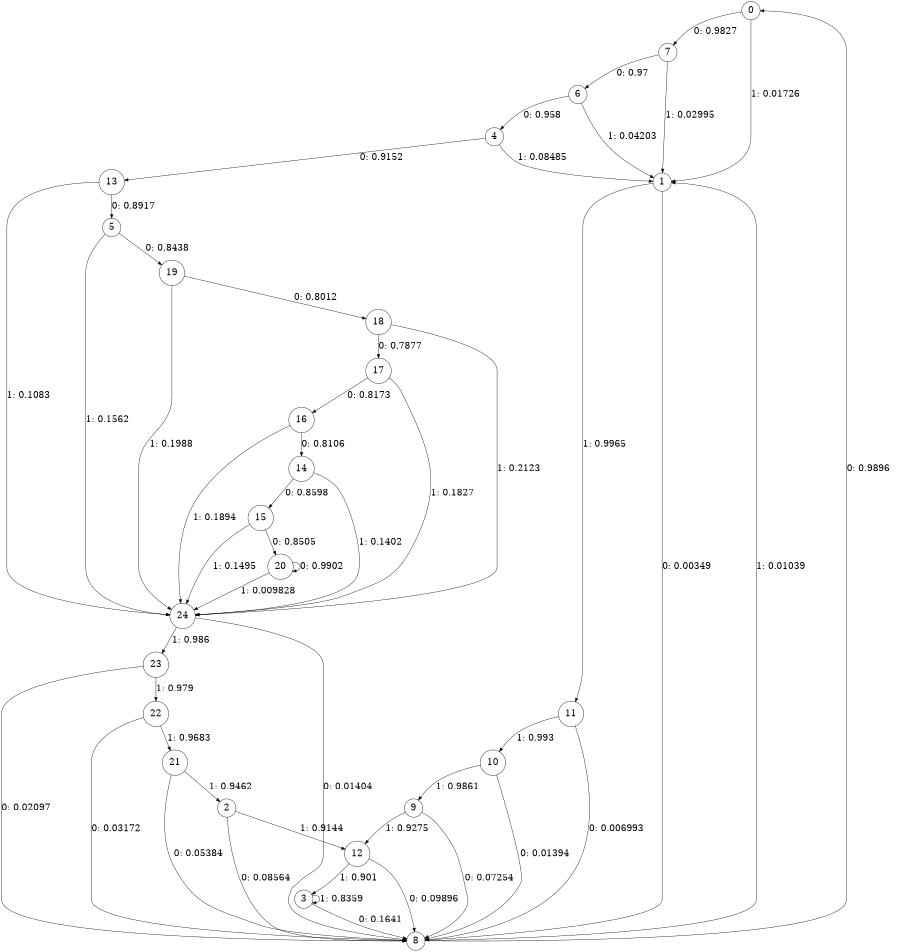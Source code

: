 digraph "ch2_both_grouped_df_L14" {
size = "6,8.5";
ratio = "fill";
node [shape = circle];
node [fontsize = 24];
edge [fontsize = 24];
0 -> 7 [label = "0: 0.9827   "];
0 -> 1 [label = "1: 0.01726  "];
1 -> 8 [label = "0: 0.00349  "];
1 -> 11 [label = "1: 0.9965   "];
2 -> 8 [label = "0: 0.08564  "];
2 -> 12 [label = "1: 0.9144   "];
3 -> 8 [label = "0: 0.1641   "];
3 -> 3 [label = "1: 0.8359   "];
4 -> 13 [label = "0: 0.9152   "];
4 -> 1 [label = "1: 0.08485  "];
5 -> 19 [label = "0: 0.8438   "];
5 -> 24 [label = "1: 0.1562   "];
6 -> 4 [label = "0: 0.958    "];
6 -> 1 [label = "1: 0.04203  "];
7 -> 6 [label = "0: 0.97     "];
7 -> 1 [label = "1: 0.02995  "];
8 -> 0 [label = "0: 0.9896   "];
8 -> 1 [label = "1: 0.01039  "];
9 -> 8 [label = "0: 0.07254  "];
9 -> 12 [label = "1: 0.9275   "];
10 -> 8 [label = "0: 0.01394  "];
10 -> 9 [label = "1: 0.9861   "];
11 -> 8 [label = "0: 0.006993  "];
11 -> 10 [label = "1: 0.993    "];
12 -> 8 [label = "0: 0.09896  "];
12 -> 3 [label = "1: 0.901    "];
13 -> 5 [label = "0: 0.8917   "];
13 -> 24 [label = "1: 0.1083   "];
14 -> 15 [label = "0: 0.8598   "];
14 -> 24 [label = "1: 0.1402   "];
15 -> 20 [label = "0: 0.8505   "];
15 -> 24 [label = "1: 0.1495   "];
16 -> 14 [label = "0: 0.8106   "];
16 -> 24 [label = "1: 0.1894   "];
17 -> 16 [label = "0: 0.8173   "];
17 -> 24 [label = "1: 0.1827   "];
18 -> 17 [label = "0: 0.7877   "];
18 -> 24 [label = "1: 0.2123   "];
19 -> 18 [label = "0: 0.8012   "];
19 -> 24 [label = "1: 0.1988   "];
20 -> 20 [label = "0: 0.9902   "];
20 -> 24 [label = "1: 0.009828  "];
21 -> 8 [label = "0: 0.05384  "];
21 -> 2 [label = "1: 0.9462   "];
22 -> 8 [label = "0: 0.03172  "];
22 -> 21 [label = "1: 0.9683   "];
23 -> 8 [label = "0: 0.02097  "];
23 -> 22 [label = "1: 0.979    "];
24 -> 8 [label = "0: 0.01404  "];
24 -> 23 [label = "1: 0.986    "];
}